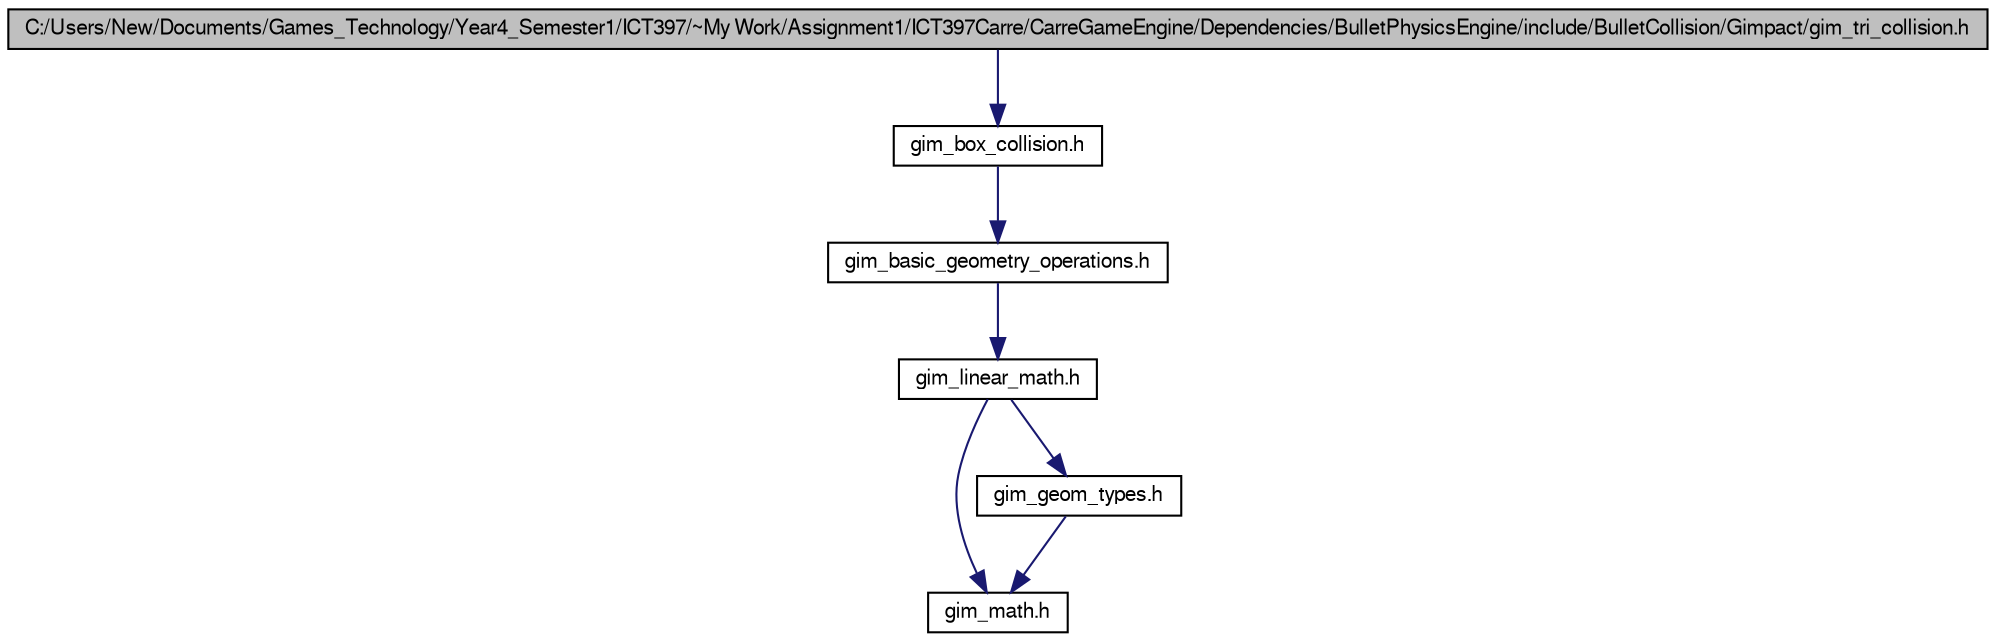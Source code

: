 digraph G
{
  bgcolor="transparent";
  edge [fontname="FreeSans",fontsize=10,labelfontname="FreeSans",labelfontsize=10];
  node [fontname="FreeSans",fontsize=10,shape=record];
  Node1 [label="C:/Users/New/Documents/Games_Technology/Year4_Semester1/ICT397/~My Work/Assignment1/ICT397Carre/CarreGameEngine/Dependencies/BulletPhysicsEngine/include/BulletCollision/Gimpact/gim_tri_collision.h",height=0.2,width=0.4,color="black", fillcolor="grey75", style="filled" fontcolor="black"];
  Node1 -> Node2 [color="midnightblue",fontsize=10,style="solid"];
  Node2 [label="gim_box_collision.h",height=0.2,width=0.4,color="black",URL="$gim__box__collision_8h.html"];
  Node2 -> Node3 [color="midnightblue",fontsize=10,style="solid"];
  Node3 [label="gim_basic_geometry_operations.h",height=0.2,width=0.4,color="black",URL="$gim__basic__geometry__operations_8h.html"];
  Node3 -> Node4 [color="midnightblue",fontsize=10,style="solid"];
  Node4 [label="gim_linear_math.h",height=0.2,width=0.4,color="black",URL="$gim__linear__math_8h.html"];
  Node4 -> Node5 [color="midnightblue",fontsize=10,style="solid"];
  Node5 [label="gim_math.h",height=0.2,width=0.4,color="black",URL="$gim__math_8h.html"];
  Node4 -> Node6 [color="midnightblue",fontsize=10,style="solid"];
  Node6 [label="gim_geom_types.h",height=0.2,width=0.4,color="black",URL="$gim__geom__types_8h.html"];
  Node6 -> Node5 [color="midnightblue",fontsize=10,style="solid"];
}
